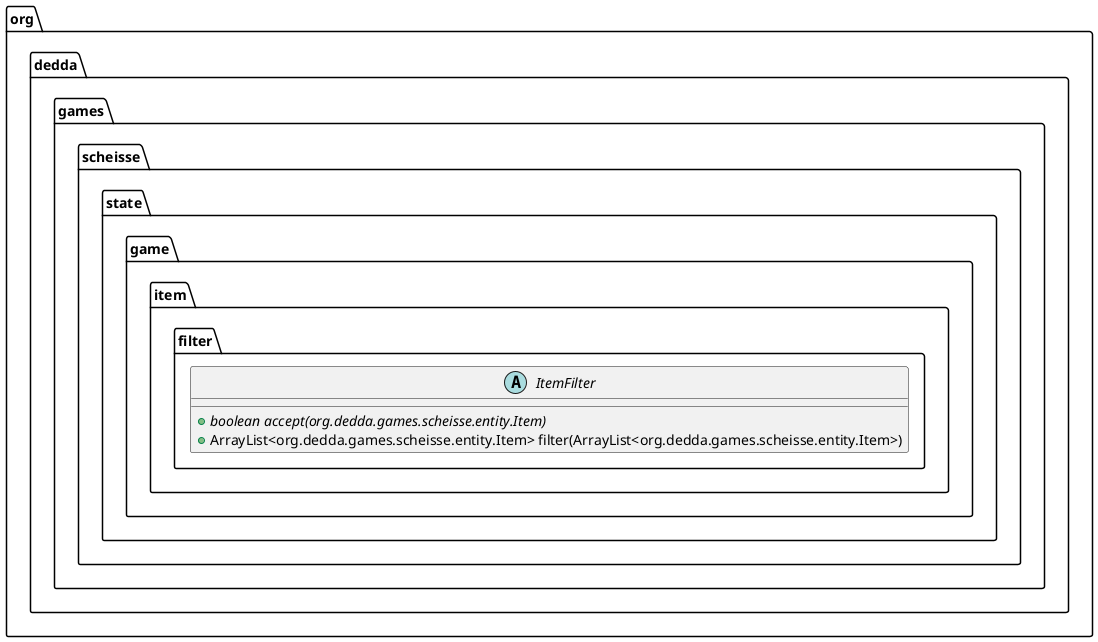 @startuml
abstract class org.dedda.games.scheisse.state.game.item.filter.ItemFilter{
    + {abstract} boolean accept(org.dedda.games.scheisse.entity.Item)
    + ArrayList<org.dedda.games.scheisse.entity.Item> filter(ArrayList<org.dedda.games.scheisse.entity.Item>)
}
@enduml